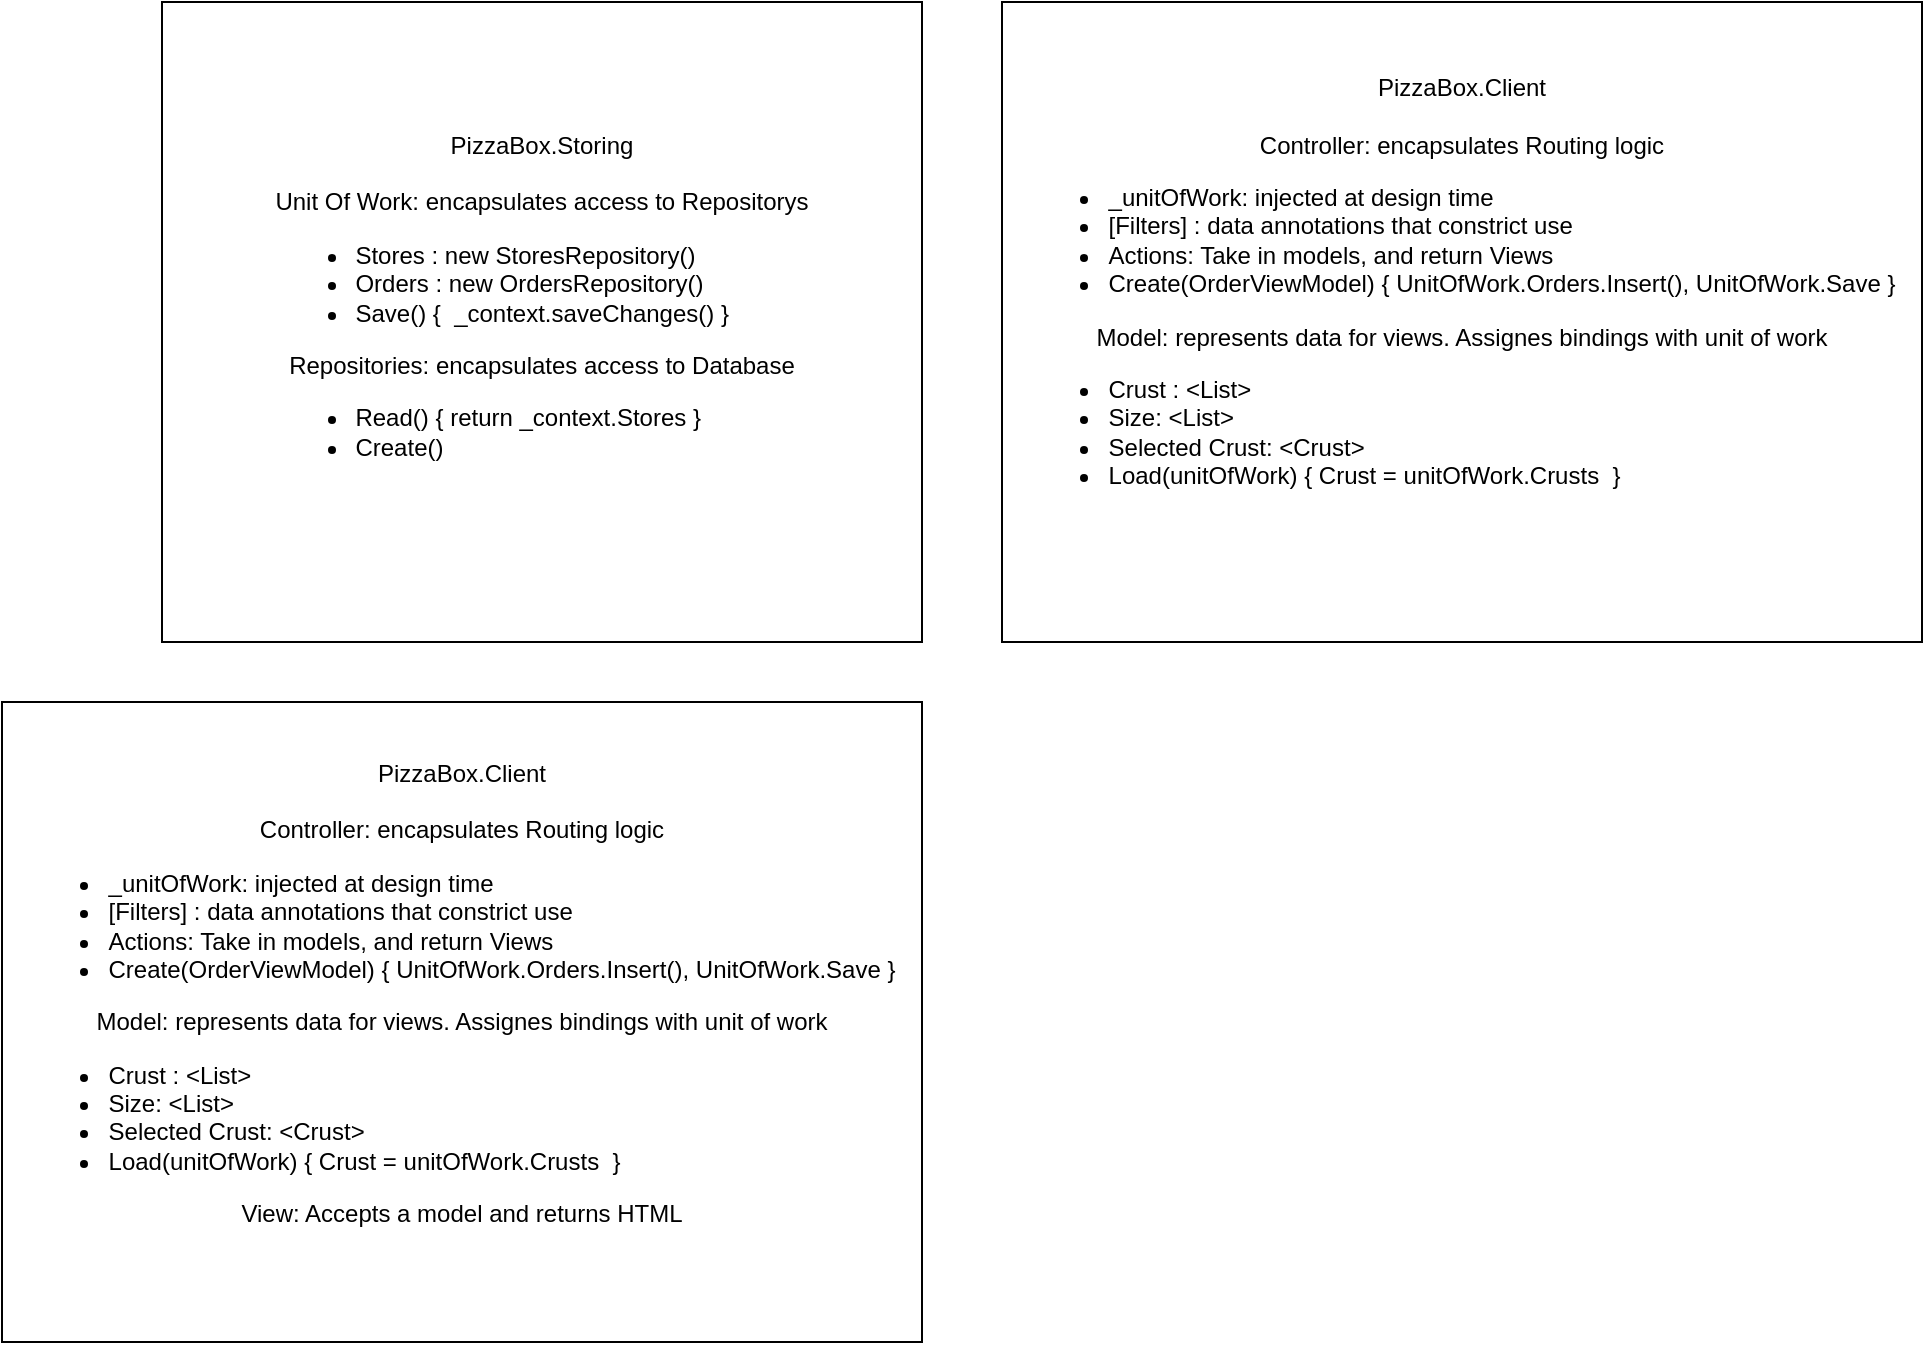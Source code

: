 <mxfile>
    <diagram id="rZdGreudldBPdvOHppnA" name="Page-1">
        <mxGraphModel dx="1733" dy="404" grid="1" gridSize="10" guides="1" tooltips="1" connect="1" arrows="1" fold="1" page="1" pageScale="1" pageWidth="850" pageHeight="1100" math="0" shadow="0">
            <root>
                <mxCell id="0"/>
                <mxCell id="1" parent="0"/>
                <mxCell id="2" value="PizzaBox.Storing&lt;br&gt;&lt;br&gt;Unit Of Work: encapsulates access to Repositorys&lt;br&gt;&lt;div style=&quot;text-align: left&quot;&gt;&lt;ul&gt;&lt;li&gt;&lt;span&gt;Stores : new StoresRepository()&lt;/span&gt;&lt;/li&gt;&lt;li&gt;&lt;span&gt;Orders : new OrdersRepository()&lt;/span&gt;&lt;/li&gt;&lt;li&gt;&lt;span&gt;Save() {&amp;nbsp; _context.saveChanges() }&lt;/span&gt;&lt;/li&gt;&lt;/ul&gt;&lt;/div&gt;&lt;span&gt;Repositories: encapsulates access to Database&lt;br&gt;&lt;div style=&quot;text-align: left&quot;&gt;&lt;ul&gt;&lt;li&gt;Read() { return _context.Stores }&lt;/li&gt;&lt;li&gt;Create()&lt;/li&gt;&lt;/ul&gt;&lt;/div&gt;&lt;/span&gt;&lt;div style=&quot;text-align: left&quot;&gt;&lt;br&gt;&lt;/div&gt;" style="whiteSpace=wrap;html=1;" vertex="1" parent="1">
                    <mxGeometry x="-40" y="10" width="380" height="320" as="geometry"/>
                </mxCell>
                <mxCell id="3" value="PizzaBox.Client&lt;br&gt;&lt;br&gt;Controller: encapsulates Routing logic&lt;br&gt;&lt;div&gt;&lt;ul&gt;&lt;li style=&quot;text-align: left&quot;&gt;&lt;span&gt;_unitOfWork: injected at design time&lt;/span&gt;&lt;/li&gt;&lt;li style=&quot;text-align: left&quot;&gt;&lt;span&gt;[Filters] : data annotations that constrict use&lt;/span&gt;&lt;/li&gt;&lt;li style=&quot;text-align: left&quot;&gt;&lt;span&gt;Actions: Take in models, and return Views&lt;/span&gt;&lt;/li&gt;&lt;li style=&quot;text-align: left&quot;&gt;&lt;span&gt;Create(OrderViewModel) { UnitOfWork.Orders.Insert(), UnitOfWork.Save }&lt;/span&gt;&lt;/li&gt;&lt;/ul&gt;&lt;div&gt;&lt;span&gt;Model: represents data for views. Assignes bindings with unit of work&lt;/span&gt;&lt;br&gt;&lt;div&gt;&lt;ul&gt;&lt;li style=&quot;text-align: left&quot;&gt;Crust : &amp;lt;List&amp;gt;&lt;/li&gt;&lt;li style=&quot;text-align: left&quot;&gt;Size: &amp;lt;List&amp;gt;&lt;/li&gt;&lt;li style=&quot;text-align: left&quot;&gt;Selected Crust: &amp;lt;Crust&amp;gt;&lt;/li&gt;&lt;li style=&quot;text-align: left&quot;&gt;Load(unitOfWork) { Crust = unitOfWork.Crusts&amp;nbsp; }&lt;/li&gt;&lt;/ul&gt;&lt;div&gt;&lt;/div&gt;&lt;/div&gt;&lt;/div&gt;&lt;/div&gt;&lt;br&gt;&lt;div style=&quot;text-align: left&quot;&gt;&lt;br&gt;&lt;/div&gt;" style="whiteSpace=wrap;html=1;" vertex="1" parent="1">
                    <mxGeometry x="380" y="10" width="460" height="320" as="geometry"/>
                </mxCell>
                <mxCell id="4" value="PizzaBox.Client&lt;br&gt;&lt;br&gt;Controller: encapsulates Routing logic&lt;br&gt;&lt;div&gt;&lt;ul&gt;&lt;li style=&quot;text-align: left&quot;&gt;&lt;span&gt;_unitOfWork: injected at design time&lt;/span&gt;&lt;/li&gt;&lt;li style=&quot;text-align: left&quot;&gt;&lt;span&gt;[Filters] : data annotations that constrict use&lt;/span&gt;&lt;/li&gt;&lt;li style=&quot;text-align: left&quot;&gt;&lt;span&gt;Actions: Take in models, and return Views&lt;/span&gt;&lt;/li&gt;&lt;li style=&quot;text-align: left&quot;&gt;&lt;span&gt;Create(OrderViewModel) { UnitOfWork.Orders.Insert(), UnitOfWork.Save }&lt;/span&gt;&lt;/li&gt;&lt;/ul&gt;&lt;div&gt;&lt;span&gt;Model: represents data for views. Assignes bindings with unit of work&lt;/span&gt;&lt;br&gt;&lt;div&gt;&lt;ul&gt;&lt;li style=&quot;text-align: left&quot;&gt;Crust : &amp;lt;List&amp;gt;&lt;/li&gt;&lt;li style=&quot;text-align: left&quot;&gt;Size: &amp;lt;List&amp;gt;&lt;/li&gt;&lt;li style=&quot;text-align: left&quot;&gt;Selected Crust: &amp;lt;Crust&amp;gt;&lt;/li&gt;&lt;li style=&quot;text-align: left&quot;&gt;Load(unitOfWork) { Crust = unitOfWork.Crusts&amp;nbsp; }&lt;/li&gt;&lt;/ul&gt;&lt;div&gt;View: Accepts a model and returns HTML&lt;/div&gt;&lt;/div&gt;&lt;/div&gt;&lt;/div&gt;&lt;br&gt;&lt;div style=&quot;text-align: left&quot;&gt;&lt;br&gt;&lt;/div&gt;" style="whiteSpace=wrap;html=1;" vertex="1" parent="1">
                    <mxGeometry x="-120" y="360" width="460" height="320" as="geometry"/>
                </mxCell>
            </root>
        </mxGraphModel>
    </diagram>
</mxfile>